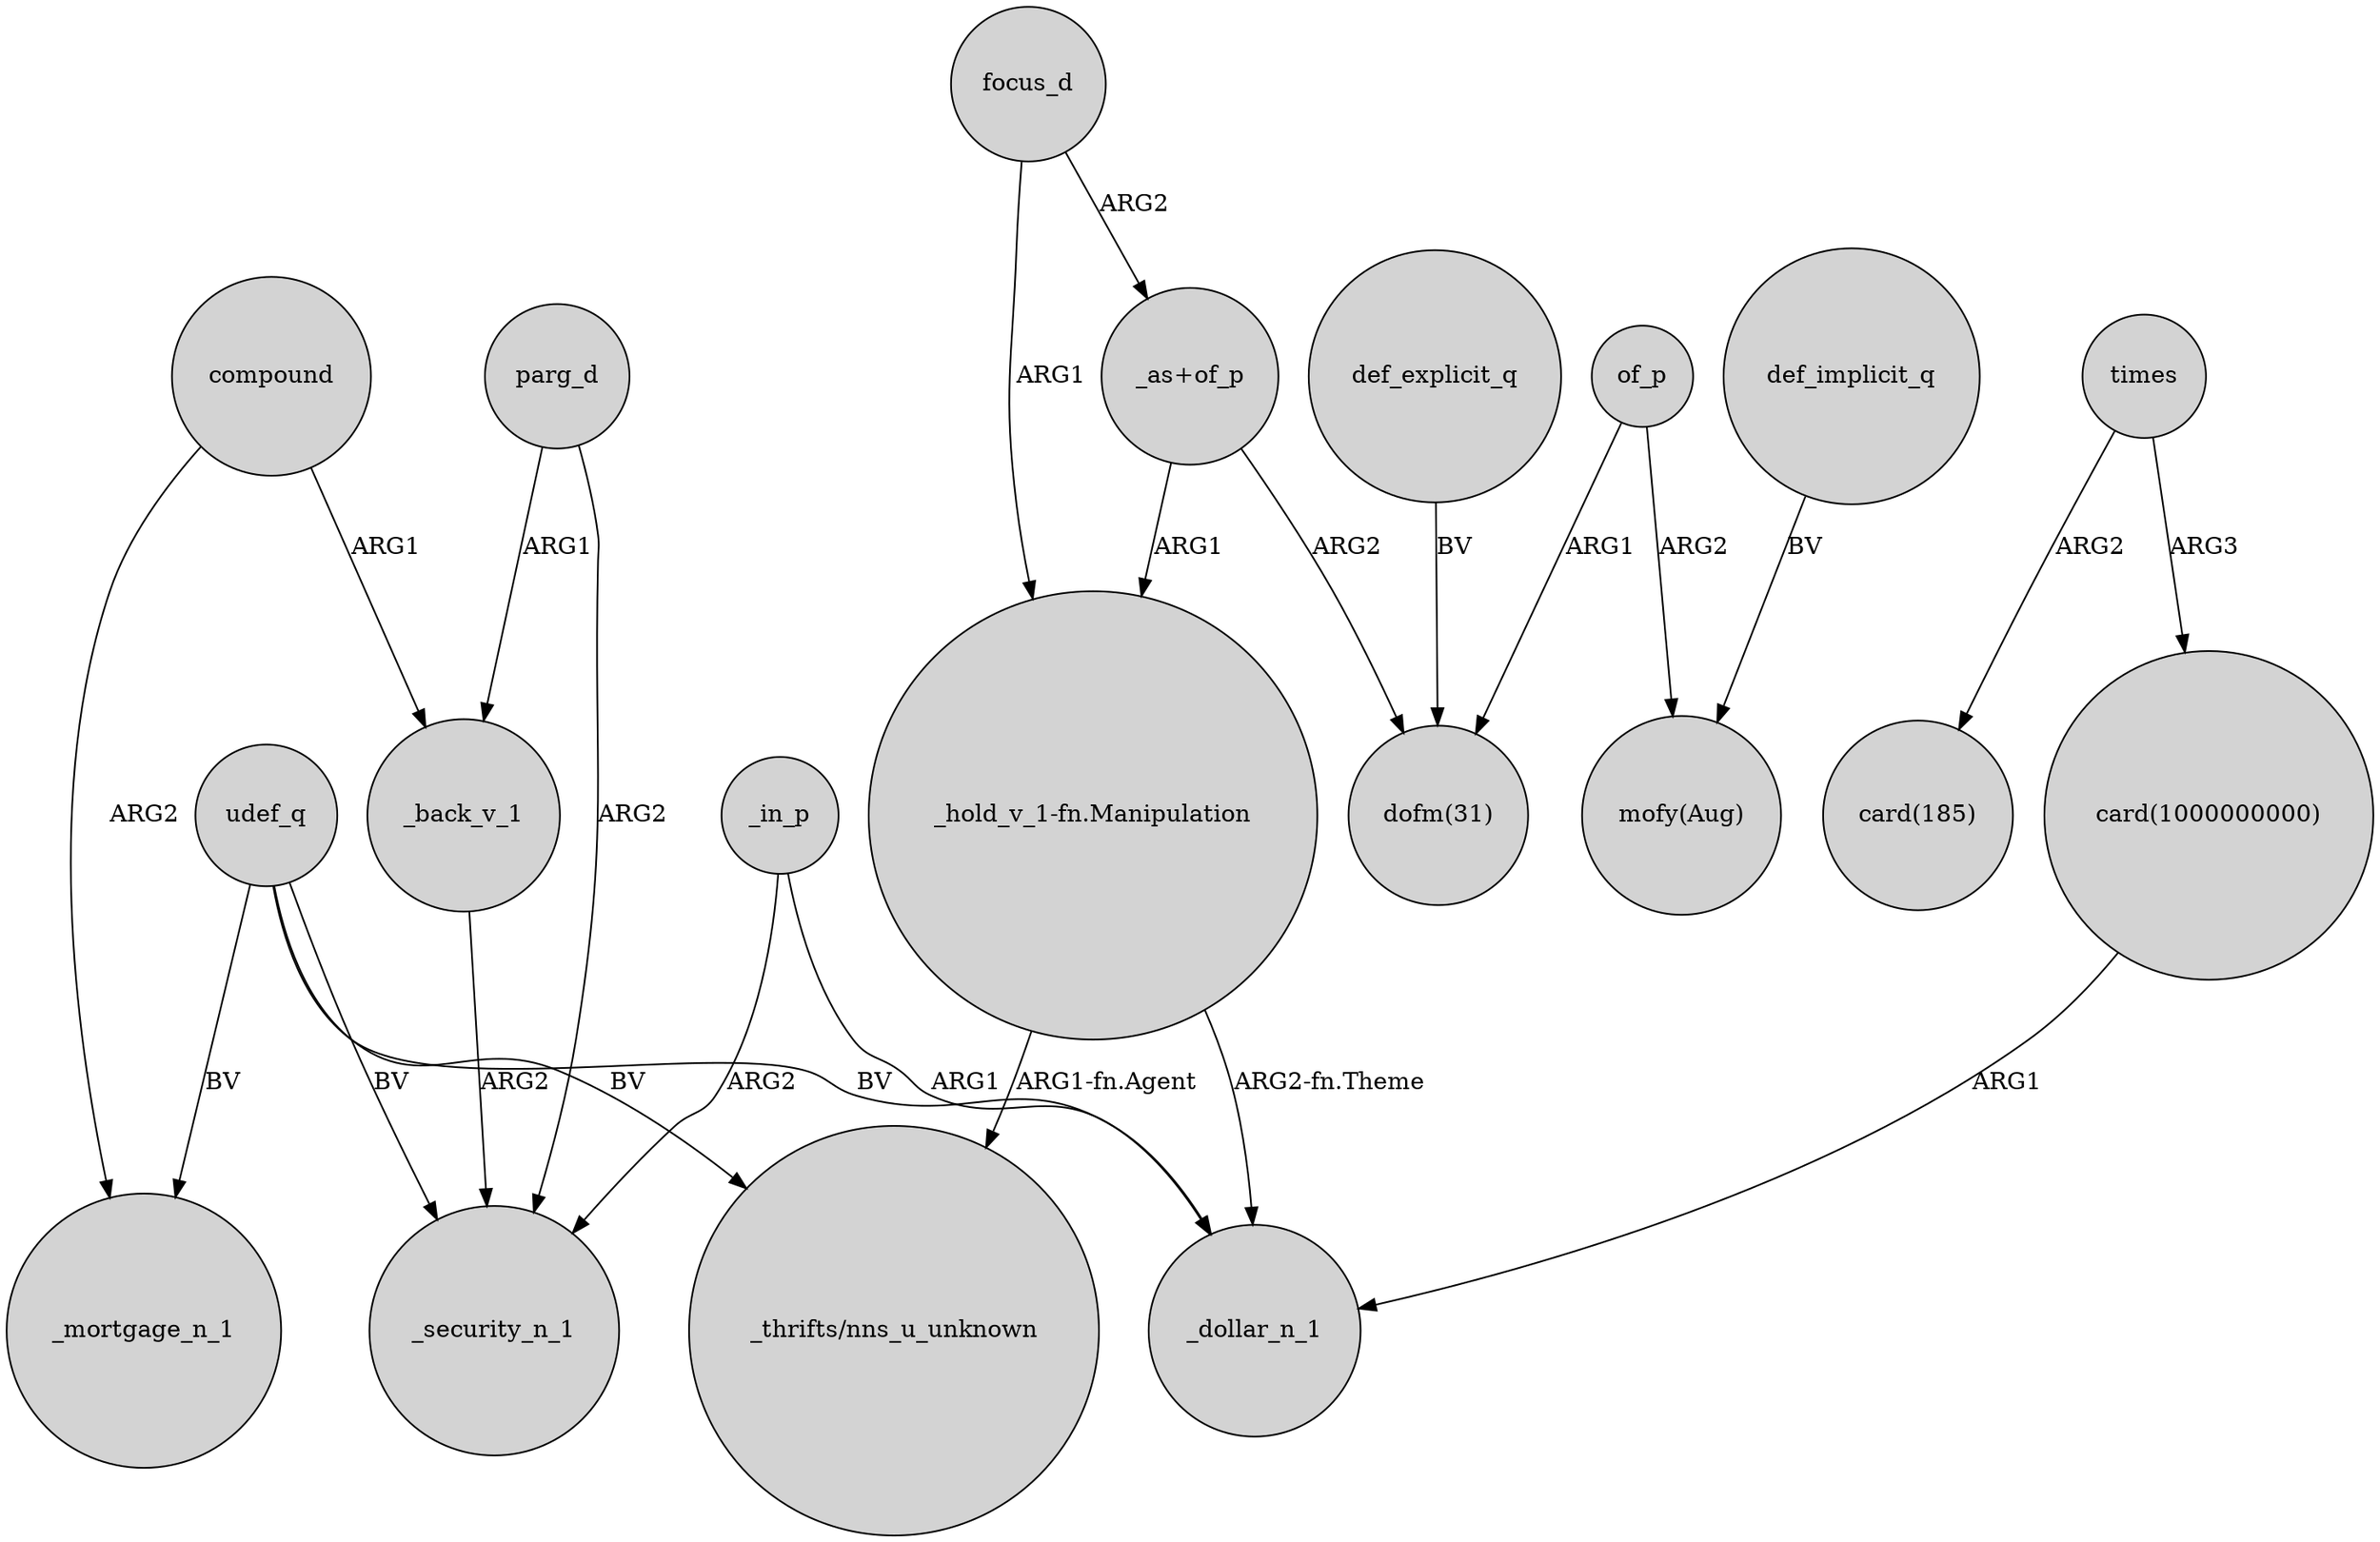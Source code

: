 digraph {
	node [shape=circle style=filled]
	udef_q -> _mortgage_n_1 [label=BV]
	udef_q -> "_thrifts/nns_u_unknown" [label=BV]
	"_hold_v_1-fn.Manipulation" -> "_thrifts/nns_u_unknown" [label="ARG1-fn.Agent"]
	compound -> _back_v_1 [label=ARG1]
	compound -> _mortgage_n_1 [label=ARG2]
	parg_d -> _security_n_1 [label=ARG2]
	def_explicit_q -> "dofm(31)" [label=BV]
	def_implicit_q -> "mofy(Aug)" [label=BV]
	of_p -> "dofm(31)" [label=ARG1]
	times -> "card(1000000000)" [label=ARG3]
	_in_p -> _security_n_1 [label=ARG2]
	times -> "card(185)" [label=ARG2]
	focus_d -> "_as+of_p" [label=ARG2]
	"_hold_v_1-fn.Manipulation" -> _dollar_n_1 [label="ARG2-fn.Theme"]
	"_as+of_p" -> "_hold_v_1-fn.Manipulation" [label=ARG1]
	parg_d -> _back_v_1 [label=ARG1]
	_back_v_1 -> _security_n_1 [label=ARG2]
	of_p -> "mofy(Aug)" [label=ARG2]
	_in_p -> _dollar_n_1 [label=ARG1]
	"_as+of_p" -> "dofm(31)" [label=ARG2]
	"card(1000000000)" -> _dollar_n_1 [label=ARG1]
	focus_d -> "_hold_v_1-fn.Manipulation" [label=ARG1]
	udef_q -> _dollar_n_1 [label=BV]
	udef_q -> _security_n_1 [label=BV]
}
